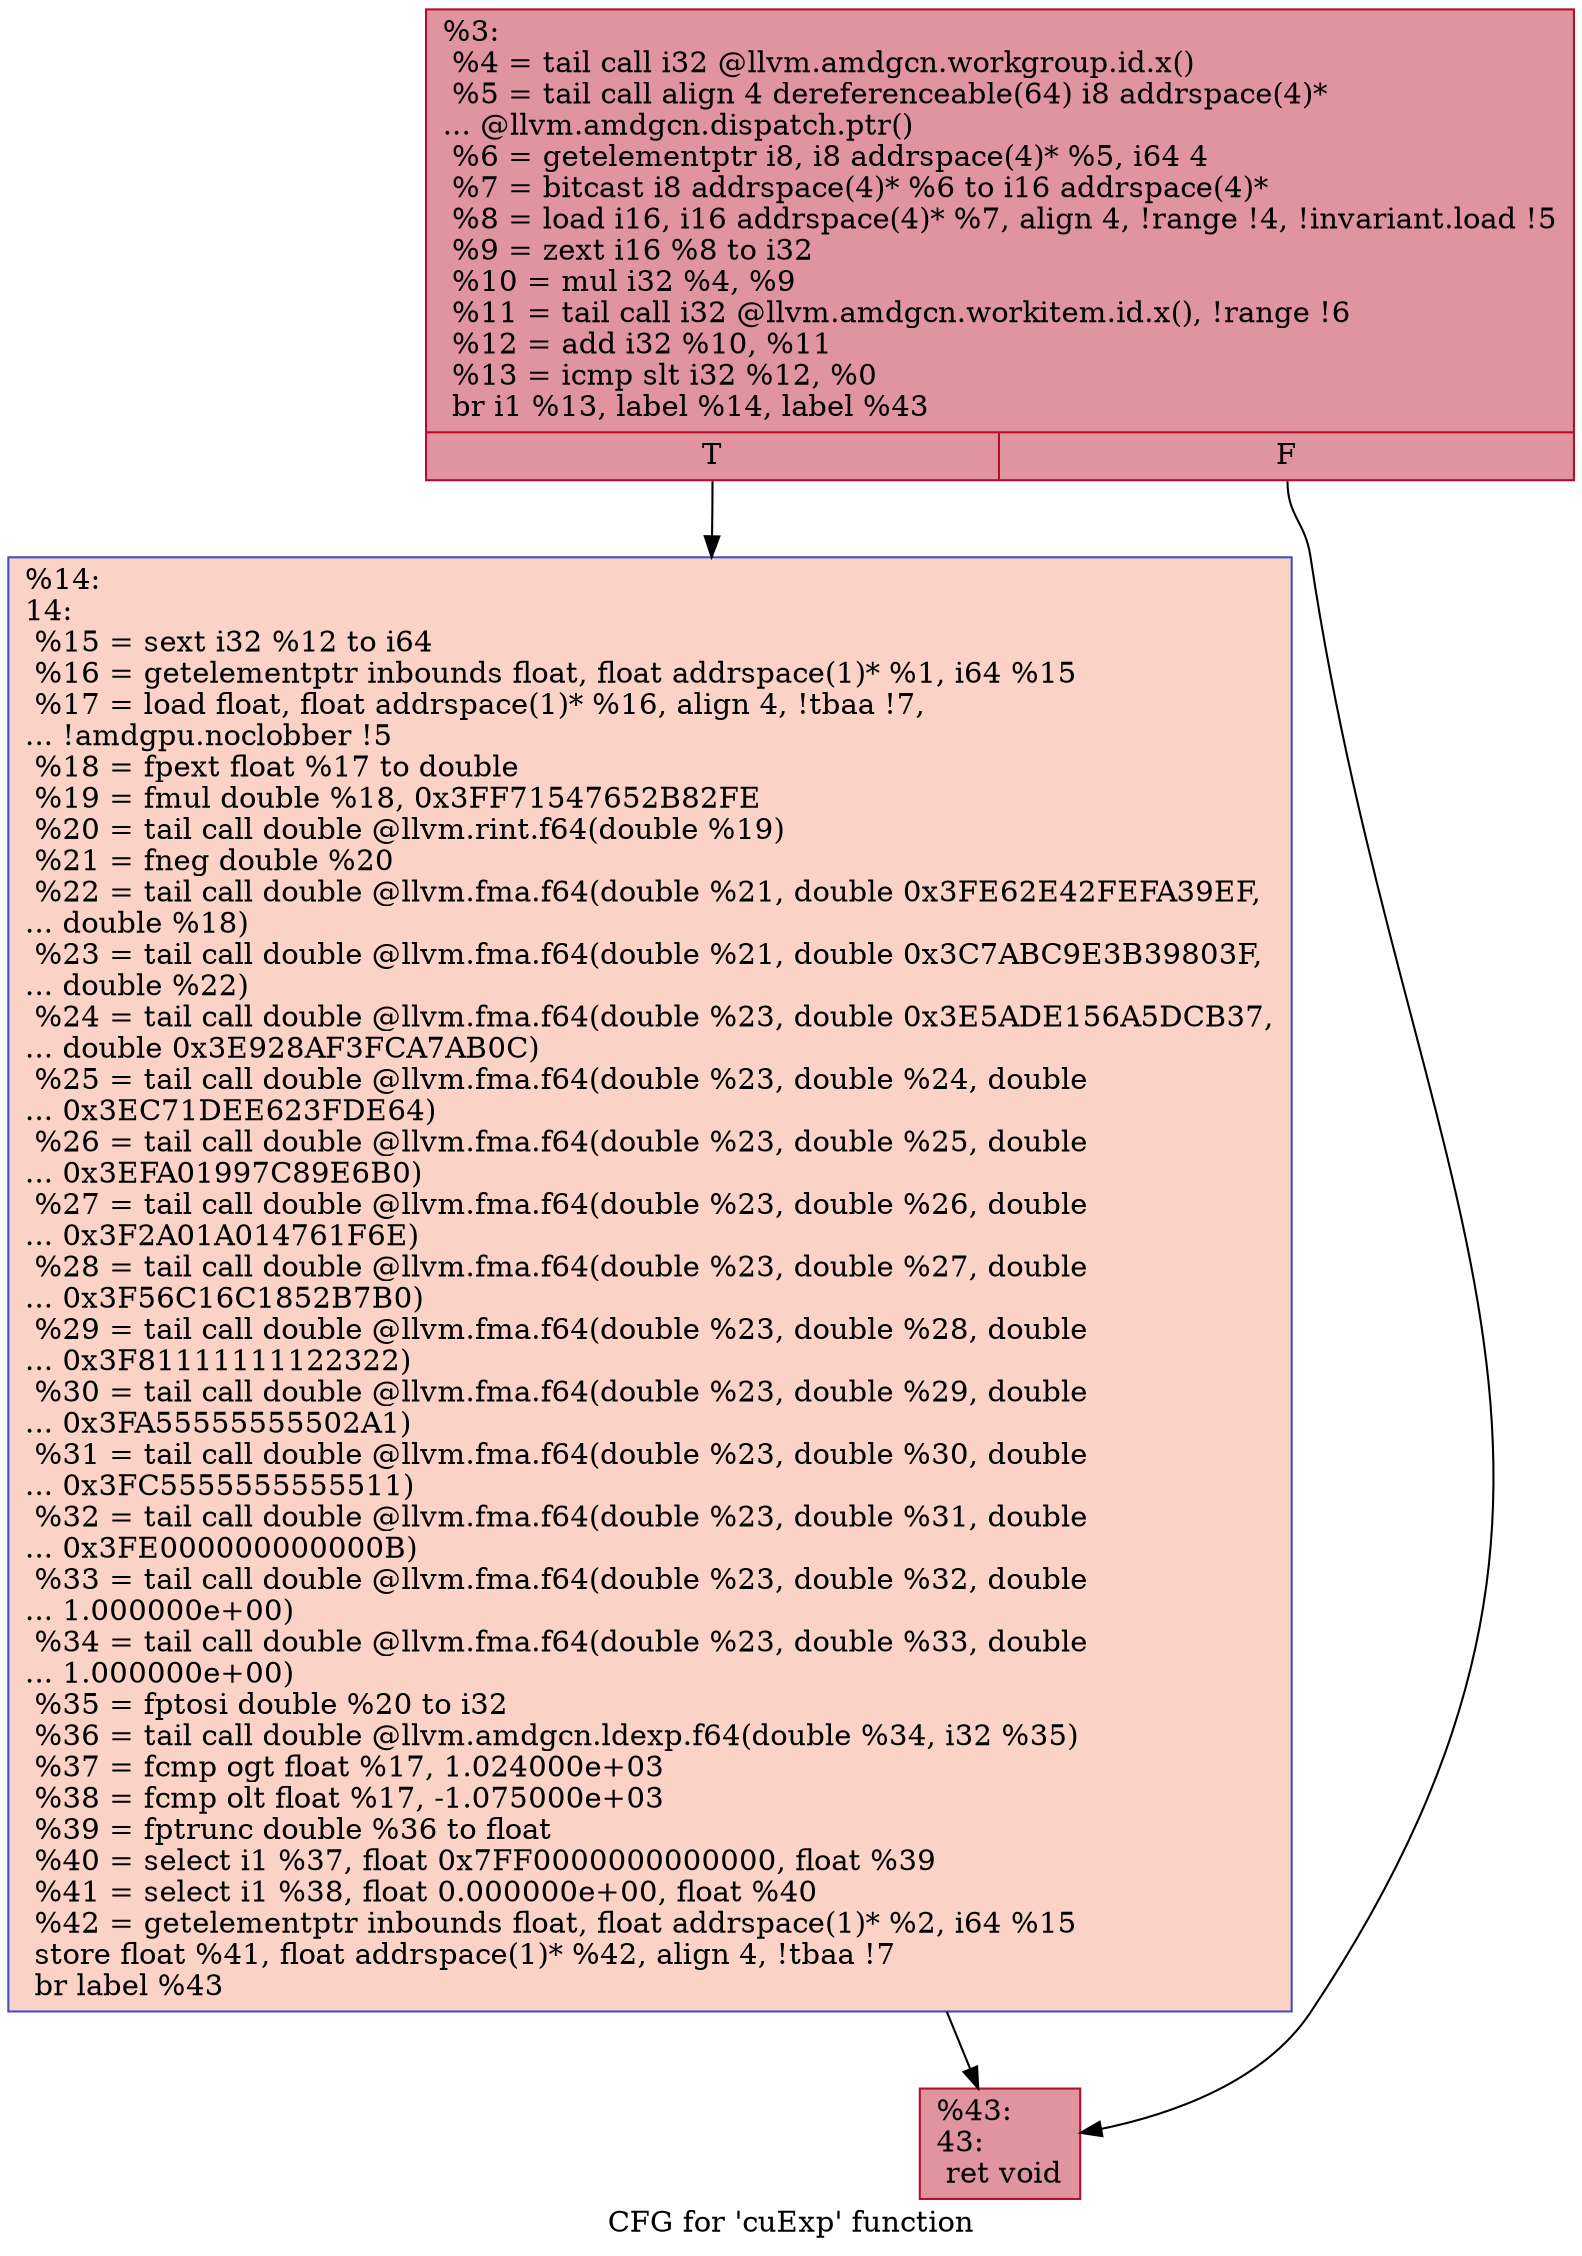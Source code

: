 digraph "CFG for 'cuExp' function" {
	label="CFG for 'cuExp' function";

	Node0x4948800 [shape=record,color="#b70d28ff", style=filled, fillcolor="#b70d2870",label="{%3:\l  %4 = tail call i32 @llvm.amdgcn.workgroup.id.x()\l  %5 = tail call align 4 dereferenceable(64) i8 addrspace(4)*\l... @llvm.amdgcn.dispatch.ptr()\l  %6 = getelementptr i8, i8 addrspace(4)* %5, i64 4\l  %7 = bitcast i8 addrspace(4)* %6 to i16 addrspace(4)*\l  %8 = load i16, i16 addrspace(4)* %7, align 4, !range !4, !invariant.load !5\l  %9 = zext i16 %8 to i32\l  %10 = mul i32 %4, %9\l  %11 = tail call i32 @llvm.amdgcn.workitem.id.x(), !range !6\l  %12 = add i32 %10, %11\l  %13 = icmp slt i32 %12, %0\l  br i1 %13, label %14, label %43\l|{<s0>T|<s1>F}}"];
	Node0x4948800:s0 -> Node0x494a710;
	Node0x4948800:s1 -> Node0x494a7a0;
	Node0x494a710 [shape=record,color="#3d50c3ff", style=filled, fillcolor="#f59c7d70",label="{%14:\l14:                                               \l  %15 = sext i32 %12 to i64\l  %16 = getelementptr inbounds float, float addrspace(1)* %1, i64 %15\l  %17 = load float, float addrspace(1)* %16, align 4, !tbaa !7,\l... !amdgpu.noclobber !5\l  %18 = fpext float %17 to double\l  %19 = fmul double %18, 0x3FF71547652B82FE\l  %20 = tail call double @llvm.rint.f64(double %19)\l  %21 = fneg double %20\l  %22 = tail call double @llvm.fma.f64(double %21, double 0x3FE62E42FEFA39EF,\l... double %18)\l  %23 = tail call double @llvm.fma.f64(double %21, double 0x3C7ABC9E3B39803F,\l... double %22)\l  %24 = tail call double @llvm.fma.f64(double %23, double 0x3E5ADE156A5DCB37,\l... double 0x3E928AF3FCA7AB0C)\l  %25 = tail call double @llvm.fma.f64(double %23, double %24, double\l... 0x3EC71DEE623FDE64)\l  %26 = tail call double @llvm.fma.f64(double %23, double %25, double\l... 0x3EFA01997C89E6B0)\l  %27 = tail call double @llvm.fma.f64(double %23, double %26, double\l... 0x3F2A01A014761F6E)\l  %28 = tail call double @llvm.fma.f64(double %23, double %27, double\l... 0x3F56C16C1852B7B0)\l  %29 = tail call double @llvm.fma.f64(double %23, double %28, double\l... 0x3F81111111122322)\l  %30 = tail call double @llvm.fma.f64(double %23, double %29, double\l... 0x3FA55555555502A1)\l  %31 = tail call double @llvm.fma.f64(double %23, double %30, double\l... 0x3FC5555555555511)\l  %32 = tail call double @llvm.fma.f64(double %23, double %31, double\l... 0x3FE000000000000B)\l  %33 = tail call double @llvm.fma.f64(double %23, double %32, double\l... 1.000000e+00)\l  %34 = tail call double @llvm.fma.f64(double %23, double %33, double\l... 1.000000e+00)\l  %35 = fptosi double %20 to i32\l  %36 = tail call double @llvm.amdgcn.ldexp.f64(double %34, i32 %35)\l  %37 = fcmp ogt float %17, 1.024000e+03\l  %38 = fcmp olt float %17, -1.075000e+03\l  %39 = fptrunc double %36 to float\l  %40 = select i1 %37, float 0x7FF0000000000000, float %39\l  %41 = select i1 %38, float 0.000000e+00, float %40\l  %42 = getelementptr inbounds float, float addrspace(1)* %2, i64 %15\l  store float %41, float addrspace(1)* %42, align 4, !tbaa !7\l  br label %43\l}"];
	Node0x494a710 -> Node0x494a7a0;
	Node0x494a7a0 [shape=record,color="#b70d28ff", style=filled, fillcolor="#b70d2870",label="{%43:\l43:                                               \l  ret void\l}"];
}
